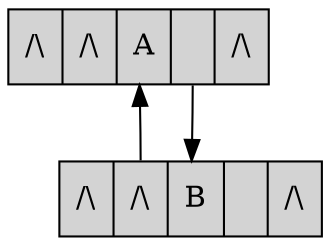 digraph srr {
{node [ shape = record ] A1 B3};
A1 [ label ="<f0> /\\ | <f1> /\\ | <f2> A | <f3>  | <f4> /\\", style=filled ];
B3 [ label ="<f0>  /\\ | <f1> /\\ | <f2> B | <f3>  | <f4> /\\", style=filled ];
"A1":f3 -> B3;
"B3":f1 -> A1;
}